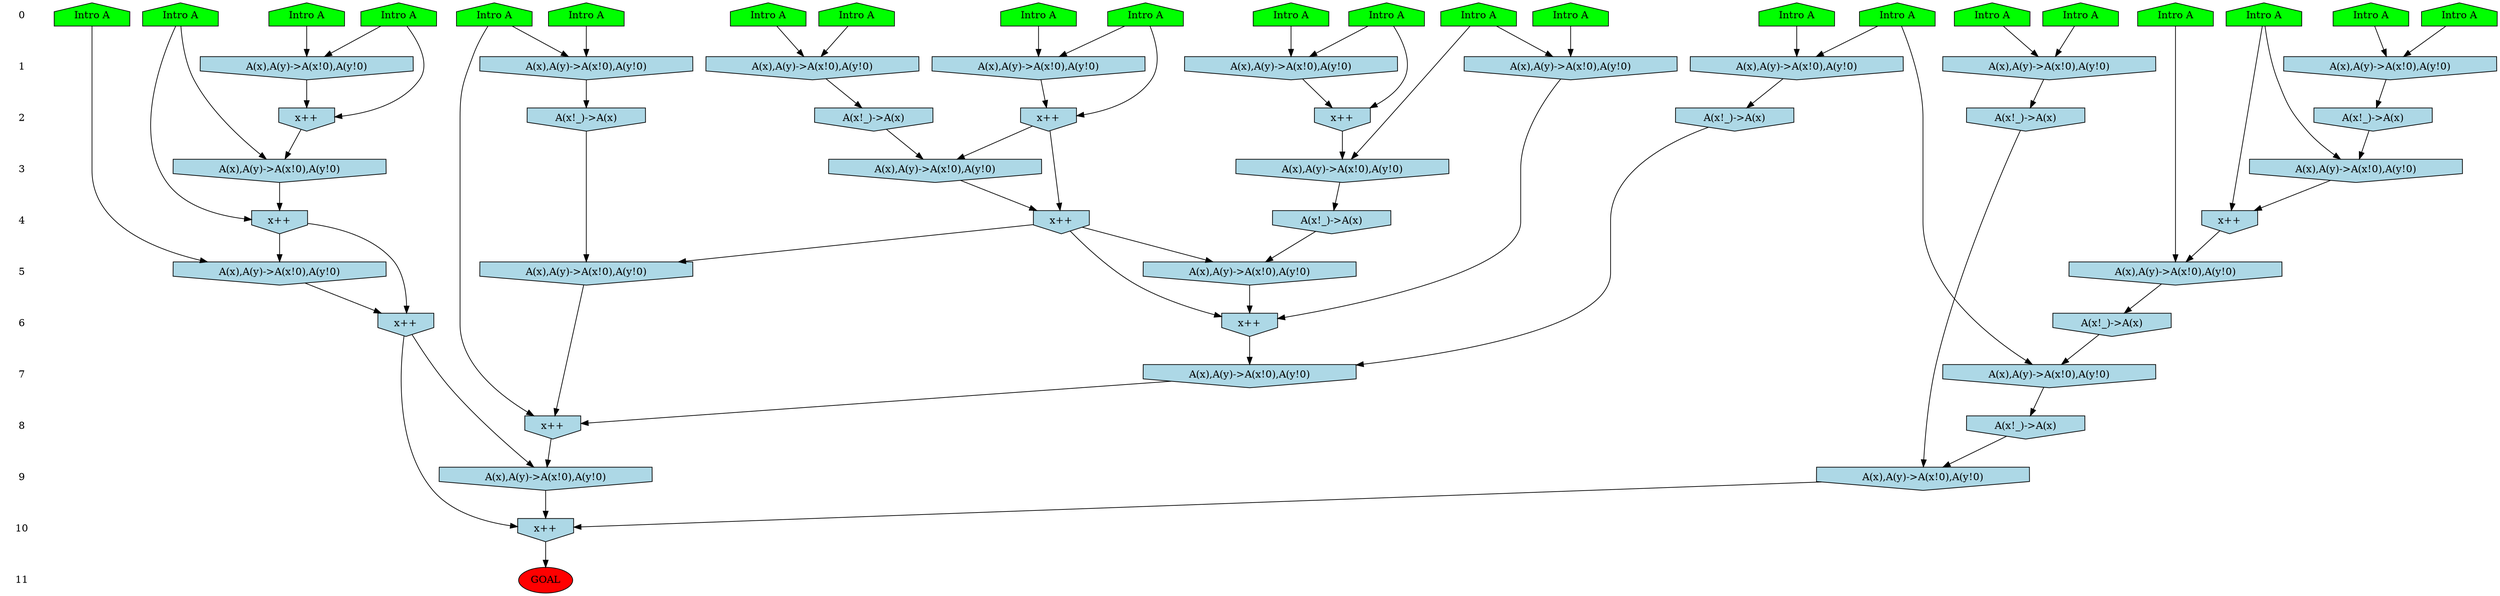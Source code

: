 /* Compression of 1 causal flows obtained in average at 2.538400E+00 t.u */
/* Compressed causal flows were: [770] */
digraph G{
 ranksep=.5 ; 
{ rank = same ; "0" [shape=plaintext] ; node_1 [label ="Intro A", shape=house, style=filled, fillcolor=green] ;
node_2 [label ="Intro A", shape=house, style=filled, fillcolor=green] ;
node_3 [label ="Intro A", shape=house, style=filled, fillcolor=green] ;
node_4 [label ="Intro A", shape=house, style=filled, fillcolor=green] ;
node_5 [label ="Intro A", shape=house, style=filled, fillcolor=green] ;
node_6 [label ="Intro A", shape=house, style=filled, fillcolor=green] ;
node_7 [label ="Intro A", shape=house, style=filled, fillcolor=green] ;
node_8 [label ="Intro A", shape=house, style=filled, fillcolor=green] ;
node_9 [label ="Intro A", shape=house, style=filled, fillcolor=green] ;
node_10 [label ="Intro A", shape=house, style=filled, fillcolor=green] ;
node_11 [label ="Intro A", shape=house, style=filled, fillcolor=green] ;
node_12 [label ="Intro A", shape=house, style=filled, fillcolor=green] ;
node_13 [label ="Intro A", shape=house, style=filled, fillcolor=green] ;
node_14 [label ="Intro A", shape=house, style=filled, fillcolor=green] ;
node_15 [label ="Intro A", shape=house, style=filled, fillcolor=green] ;
node_16 [label ="Intro A", shape=house, style=filled, fillcolor=green] ;
node_17 [label ="Intro A", shape=house, style=filled, fillcolor=green] ;
node_18 [label ="Intro A", shape=house, style=filled, fillcolor=green] ;
node_19 [label ="Intro A", shape=house, style=filled, fillcolor=green] ;
node_20 [label ="Intro A", shape=house, style=filled, fillcolor=green] ;
node_21 [label ="Intro A", shape=house, style=filled, fillcolor=green] ;
node_22 [label ="Intro A", shape=house, style=filled, fillcolor=green] ;
}
{ rank = same ; "1" [shape=plaintext] ; node_23 [label="A(x),A(y)->A(x!0),A(y!0)", shape=invhouse, style=filled, fillcolor = lightblue] ;
node_24 [label="A(x),A(y)->A(x!0),A(y!0)", shape=invhouse, style=filled, fillcolor = lightblue] ;
node_25 [label="A(x),A(y)->A(x!0),A(y!0)", shape=invhouse, style=filled, fillcolor = lightblue] ;
node_26 [label="A(x),A(y)->A(x!0),A(y!0)", shape=invhouse, style=filled, fillcolor = lightblue] ;
node_28 [label="A(x),A(y)->A(x!0),A(y!0)", shape=invhouse, style=filled, fillcolor = lightblue] ;
node_29 [label="A(x),A(y)->A(x!0),A(y!0)", shape=invhouse, style=filled, fillcolor = lightblue] ;
node_33 [label="A(x),A(y)->A(x!0),A(y!0)", shape=invhouse, style=filled, fillcolor = lightblue] ;
node_34 [label="A(x),A(y)->A(x!0),A(y!0)", shape=invhouse, style=filled, fillcolor = lightblue] ;
node_37 [label="A(x),A(y)->A(x!0),A(y!0)", shape=invhouse, style=filled, fillcolor = lightblue] ;
}
{ rank = same ; "2" [shape=plaintext] ; node_27 [label="x++", shape=invhouse, style=filled, fillcolor = lightblue] ;
node_30 [label="A(x!_)->A(x)", shape=invhouse, style=filled, fillcolor = lightblue] ;
node_36 [label="A(x!_)->A(x)", shape=invhouse, style=filled, fillcolor = lightblue] ;
node_38 [label="x++", shape=invhouse, style=filled, fillcolor = lightblue] ;
node_39 [label="x++", shape=invhouse, style=filled, fillcolor = lightblue] ;
node_42 [label="A(x!_)->A(x)", shape=invhouse, style=filled, fillcolor = lightblue] ;
node_43 [label="A(x!_)->A(x)", shape=invhouse, style=filled, fillcolor = lightblue] ;
node_47 [label="A(x!_)->A(x)", shape=invhouse, style=filled, fillcolor = lightblue] ;
}
{ rank = same ; "3" [shape=plaintext] ; node_31 [label="A(x),A(y)->A(x!0),A(y!0)", shape=invhouse, style=filled, fillcolor = lightblue] ;
node_32 [label="A(x),A(y)->A(x!0),A(y!0)", shape=invhouse, style=filled, fillcolor = lightblue] ;
node_40 [label="A(x),A(y)->A(x!0),A(y!0)", shape=invhouse, style=filled, fillcolor = lightblue] ;
node_45 [label="A(x),A(y)->A(x!0),A(y!0)", shape=invhouse, style=filled, fillcolor = lightblue] ;
}
{ rank = same ; "4" [shape=plaintext] ; node_35 [label="x++", shape=invhouse, style=filled, fillcolor = lightblue] ;
node_41 [label="A(x!_)->A(x)", shape=invhouse, style=filled, fillcolor = lightblue] ;
node_44 [label="x++", shape=invhouse, style=filled, fillcolor = lightblue] ;
node_50 [label="x++", shape=invhouse, style=filled, fillcolor = lightblue] ;
}
{ rank = same ; "5" [shape=plaintext] ; node_46 [label="A(x),A(y)->A(x!0),A(y!0)", shape=invhouse, style=filled, fillcolor = lightblue] ;
node_51 [label="A(x),A(y)->A(x!0),A(y!0)", shape=invhouse, style=filled, fillcolor = lightblue] ;
node_52 [label="A(x),A(y)->A(x!0),A(y!0)", shape=invhouse, style=filled, fillcolor = lightblue] ;
node_53 [label="A(x),A(y)->A(x!0),A(y!0)", shape=invhouse, style=filled, fillcolor = lightblue] ;
}
{ rank = same ; "6" [shape=plaintext] ; node_48 [label="x++", shape=invhouse, style=filled, fillcolor = lightblue] ;
node_55 [label="A(x!_)->A(x)", shape=invhouse, style=filled, fillcolor = lightblue] ;
node_57 [label="x++", shape=invhouse, style=filled, fillcolor = lightblue] ;
}
{ rank = same ; "7" [shape=plaintext] ; node_49 [label="A(x),A(y)->A(x!0),A(y!0)", shape=invhouse, style=filled, fillcolor = lightblue] ;
node_56 [label="A(x),A(y)->A(x!0),A(y!0)", shape=invhouse, style=filled, fillcolor = lightblue] ;
}
{ rank = same ; "8" [shape=plaintext] ; node_54 [label="x++", shape=invhouse, style=filled, fillcolor = lightblue] ;
node_59 [label="A(x!_)->A(x)", shape=invhouse, style=filled, fillcolor = lightblue] ;
}
{ rank = same ; "9" [shape=plaintext] ; node_58 [label="A(x),A(y)->A(x!0),A(y!0)", shape=invhouse, style=filled, fillcolor = lightblue] ;
node_60 [label="A(x),A(y)->A(x!0),A(y!0)", shape=invhouse, style=filled, fillcolor = lightblue] ;
}
{ rank = same ; "10" [shape=plaintext] ; node_61 [label="x++", shape=invhouse, style=filled, fillcolor = lightblue] ;
}
{ rank = same ; "11" [shape=plaintext] ; node_62 [label ="GOAL", style=filled, fillcolor=red] ;
}
"0" -> "1" [style="invis"]; 
"1" -> "2" [style="invis"]; 
"2" -> "3" [style="invis"]; 
"3" -> "4" [style="invis"]; 
"4" -> "5" [style="invis"]; 
"5" -> "6" [style="invis"]; 
"6" -> "7" [style="invis"]; 
"7" -> "8" [style="invis"]; 
"8" -> "9" [style="invis"]; 
"9" -> "10" [style="invis"]; 
"10" -> "11" [style="invis"]; 
node_3 -> node_23
node_8 -> node_23
node_6 -> node_24
node_12 -> node_24
node_11 -> node_25
node_18 -> node_25
node_13 -> node_26
node_20 -> node_26
node_13 -> node_27
node_26 -> node_27
node_9 -> node_28
node_10 -> node_28
node_2 -> node_29
node_21 -> node_29
node_28 -> node_30
node_15 -> node_31
node_27 -> node_31
node_4 -> node_32
node_30 -> node_32
node_5 -> node_33
node_17 -> node_33
node_15 -> node_34
node_19 -> node_34
node_4 -> node_35
node_32 -> node_35
node_23 -> node_36
node_16 -> node_37
node_22 -> node_37
node_2 -> node_38
node_29 -> node_38
node_16 -> node_39
node_37 -> node_39
node_36 -> node_40
node_38 -> node_40
node_31 -> node_41
node_24 -> node_42
node_33 -> node_43
node_38 -> node_44
node_40 -> node_44
node_14 -> node_45
node_39 -> node_45
node_41 -> node_46
node_44 -> node_46
node_25 -> node_47
node_34 -> node_48
node_44 -> node_48
node_46 -> node_48
node_47 -> node_49
node_48 -> node_49
node_14 -> node_50
node_45 -> node_50
node_43 -> node_51
node_44 -> node_51
node_1 -> node_52
node_35 -> node_52
node_7 -> node_53
node_50 -> node_53
node_5 -> node_54
node_49 -> node_54
node_51 -> node_54
node_52 -> node_55
node_11 -> node_56
node_55 -> node_56
node_50 -> node_57
node_53 -> node_57
node_54 -> node_58
node_57 -> node_58
node_56 -> node_59
node_42 -> node_60
node_59 -> node_60
node_57 -> node_61
node_58 -> node_61
node_60 -> node_61
node_61 -> node_62
}
/*
 Dot generation time: 0.000198
*/